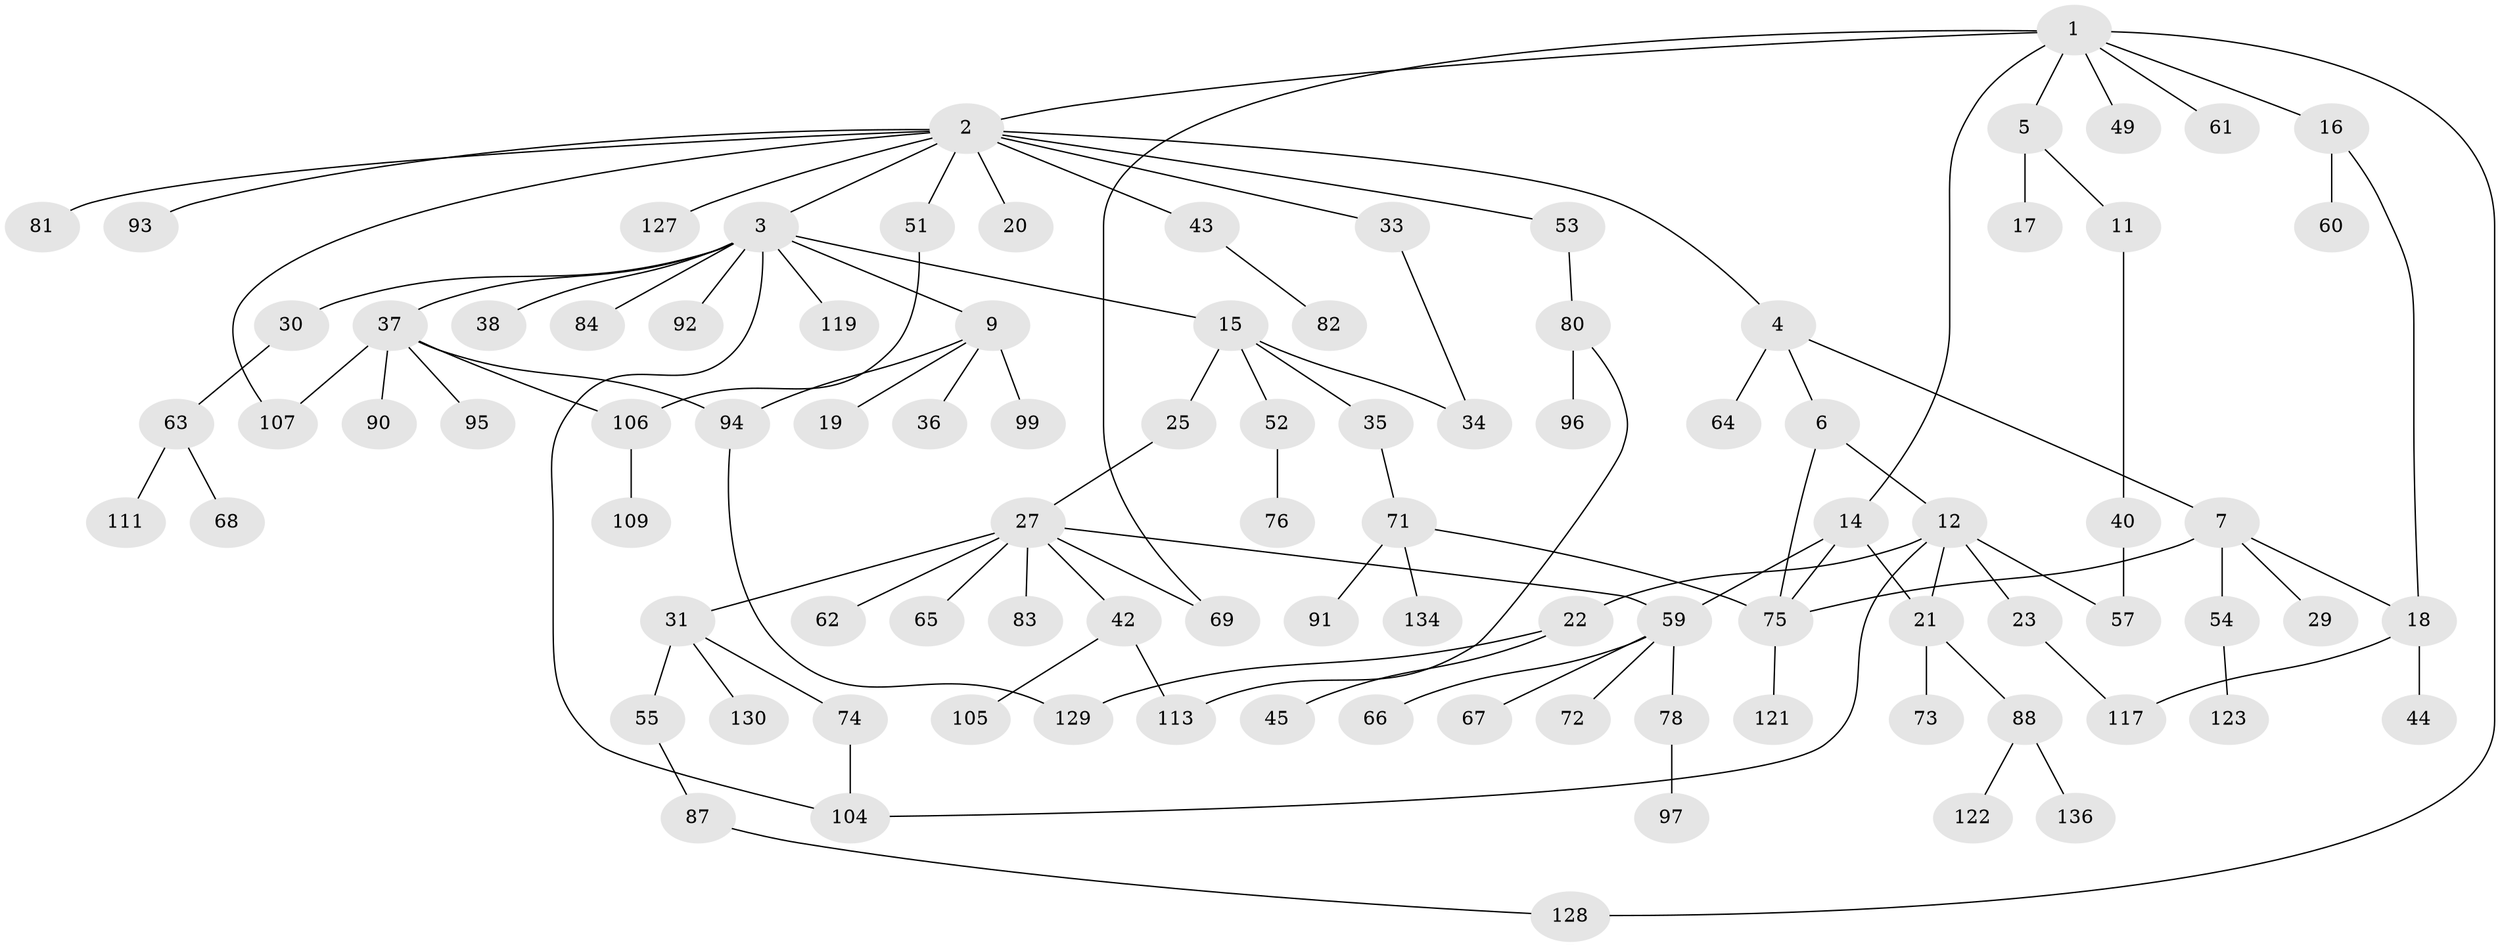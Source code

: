 // original degree distribution, {7: 0.022058823529411766, 9: 0.007352941176470588, 5: 0.04411764705882353, 3: 0.11764705882352941, 4: 0.09558823529411764, 6: 0.022058823529411766, 1: 0.39705882352941174, 2: 0.29411764705882354}
// Generated by graph-tools (version 1.1) at 2025/10/02/27/25 16:10:51]
// undirected, 95 vertices, 112 edges
graph export_dot {
graph [start="1"]
  node [color=gray90,style=filled];
  1 [super="+28"];
  2 [super="+10"];
  3 [super="+8"];
  4 [super="+135"];
  5;
  6 [super="+79"];
  7;
  9 [super="+24"];
  11 [super="+46"];
  12 [super="+13"];
  14;
  15 [super="+26"];
  16 [super="+50"];
  17;
  18 [super="+98"];
  19;
  20;
  21 [super="+118"];
  22 [super="+32"];
  23 [super="+58"];
  25 [super="+39"];
  27 [super="+47"];
  29;
  30;
  31 [super="+86"];
  33 [super="+41"];
  34 [super="+126"];
  35;
  36;
  37 [super="+48"];
  38;
  40;
  42 [super="+102"];
  43;
  44;
  45 [super="+120"];
  49 [super="+89"];
  51;
  52;
  53 [super="+56"];
  54;
  55;
  57 [super="+70"];
  59 [super="+77"];
  60 [super="+101"];
  61;
  62 [super="+108"];
  63 [super="+125"];
  64;
  65;
  66;
  67 [super="+103"];
  68;
  69 [super="+115"];
  71 [super="+124"];
  72;
  73 [super="+110"];
  74;
  75 [super="+116"];
  76;
  78;
  80 [super="+112"];
  81;
  82 [super="+85"];
  83;
  84;
  87;
  88 [super="+100"];
  90;
  91;
  92;
  93;
  94;
  95;
  96 [super="+131"];
  97;
  99;
  104;
  105;
  106 [super="+114"];
  107;
  109;
  111;
  113;
  117 [super="+133"];
  119;
  121;
  122;
  123;
  127;
  128 [super="+132"];
  129;
  130;
  134;
  136;
  1 -- 2;
  1 -- 5;
  1 -- 14;
  1 -- 16;
  1 -- 69;
  1 -- 128;
  1 -- 61;
  1 -- 49;
  2 -- 3;
  2 -- 4;
  2 -- 53;
  2 -- 81;
  2 -- 107;
  2 -- 33;
  2 -- 51;
  2 -- 20;
  2 -- 43;
  2 -- 93;
  2 -- 127;
  3 -- 15;
  3 -- 37;
  3 -- 38;
  3 -- 84;
  3 -- 92;
  3 -- 119;
  3 -- 104;
  3 -- 9;
  3 -- 30;
  4 -- 6;
  4 -- 7;
  4 -- 64;
  5 -- 11;
  5 -- 17;
  6 -- 12;
  6 -- 75 [weight=2];
  7 -- 18;
  7 -- 29;
  7 -- 54;
  7 -- 75 [weight=2];
  9 -- 19;
  9 -- 99;
  9 -- 36;
  9 -- 94;
  11 -- 40;
  12 -- 22;
  12 -- 104;
  12 -- 23;
  12 -- 21;
  12 -- 57;
  14 -- 21;
  14 -- 59;
  14 -- 75;
  15 -- 25;
  15 -- 35;
  15 -- 52;
  15 -- 34;
  16 -- 60;
  16 -- 18;
  18 -- 44;
  18 -- 117;
  21 -- 73 [weight=2];
  21 -- 88;
  22 -- 129;
  22 -- 45;
  23 -- 117;
  25 -- 27;
  27 -- 31;
  27 -- 42;
  27 -- 59;
  27 -- 65;
  27 -- 83;
  27 -- 69;
  27 -- 62;
  30 -- 63;
  31 -- 55;
  31 -- 74;
  31 -- 130;
  33 -- 34;
  35 -- 71;
  37 -- 106;
  37 -- 90;
  37 -- 107;
  37 -- 94;
  37 -- 95;
  40 -- 57;
  42 -- 105;
  42 -- 113;
  43 -- 82;
  51 -- 106;
  52 -- 76;
  53 -- 80;
  54 -- 123;
  55 -- 87;
  59 -- 66;
  59 -- 67;
  59 -- 72;
  59 -- 78;
  63 -- 68;
  63 -- 111;
  71 -- 91;
  71 -- 134;
  71 -- 75;
  74 -- 104;
  75 -- 121;
  78 -- 97;
  80 -- 96;
  80 -- 113;
  87 -- 128;
  88 -- 122;
  88 -- 136;
  94 -- 129;
  106 -- 109;
}
